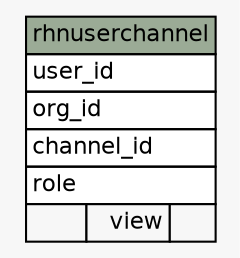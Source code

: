 // dot 2.26.0 on Linux 2.6.32-504.el6.x86_64
// SchemaSpy rev 590
digraph "rhnuserchannel" {
  graph [
    rankdir="RL"
    bgcolor="#f7f7f7"
    nodesep="0.18"
    ranksep="0.46"
    fontname="Helvetica"
    fontsize="11"
  ];
  node [
    fontname="Helvetica"
    fontsize="11"
    shape="plaintext"
  ];
  edge [
    arrowsize="0.8"
  ];
  "rhnuserchannel" [
    label=<
    <TABLE BORDER="0" CELLBORDER="1" CELLSPACING="0" BGCOLOR="#ffffff">
      <TR><TD COLSPAN="3" BGCOLOR="#9bab96" ALIGN="CENTER">rhnuserchannel</TD></TR>
      <TR><TD PORT="user_id" COLSPAN="3" ALIGN="LEFT">user_id</TD></TR>
      <TR><TD PORT="org_id" COLSPAN="3" ALIGN="LEFT">org_id</TD></TR>
      <TR><TD PORT="channel_id" COLSPAN="3" ALIGN="LEFT">channel_id</TD></TR>
      <TR><TD PORT="role" COLSPAN="3" ALIGN="LEFT">role</TD></TR>
      <TR><TD ALIGN="LEFT" BGCOLOR="#f7f7f7">  </TD><TD ALIGN="RIGHT" BGCOLOR="#f7f7f7">view</TD><TD ALIGN="RIGHT" BGCOLOR="#f7f7f7">  </TD></TR>
    </TABLE>>
    URL="tables/rhnuserchannel.html"
    tooltip="rhnuserchannel"
  ];
}
